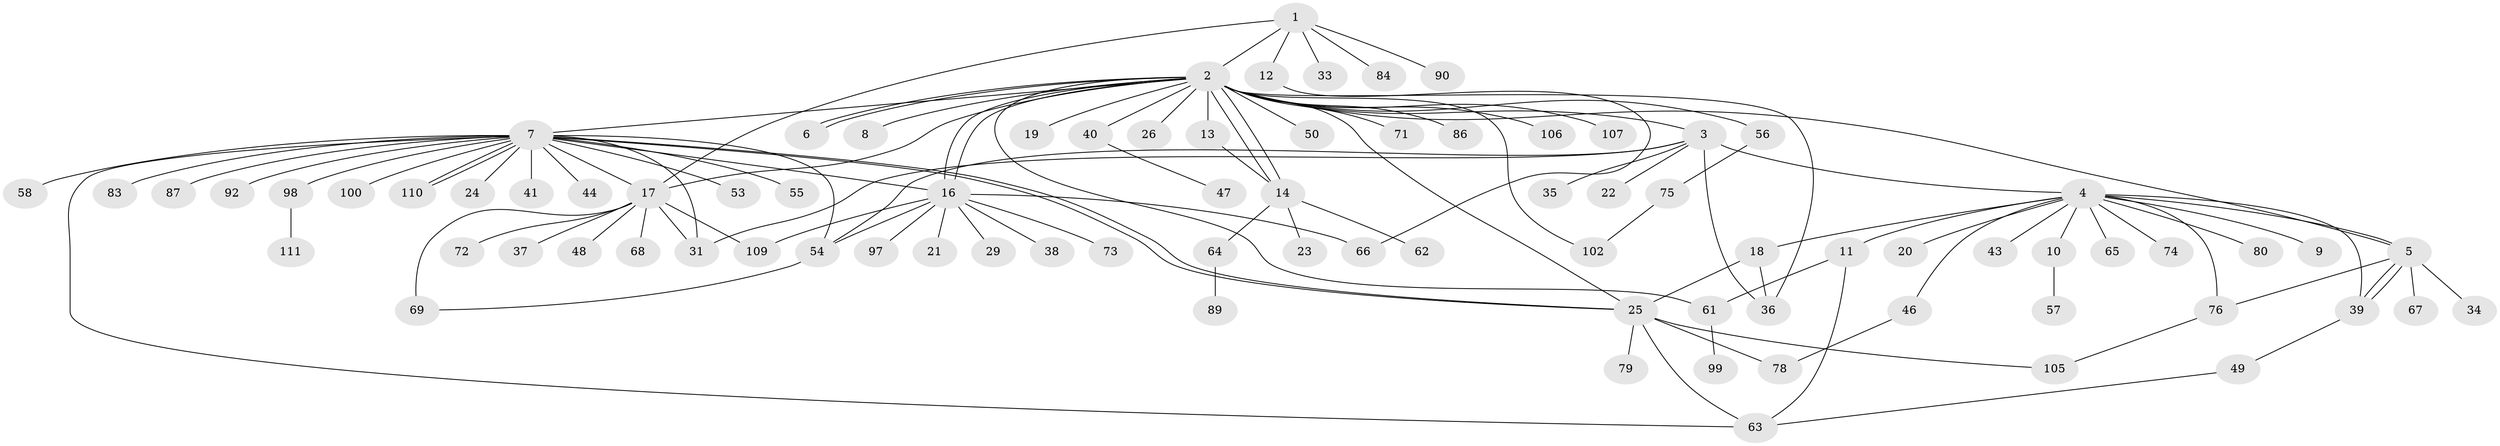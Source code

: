 // Generated by graph-tools (version 1.1) at 2025/23/03/03/25 07:23:51]
// undirected, 85 vertices, 115 edges
graph export_dot {
graph [start="1"]
  node [color=gray90,style=filled];
  1;
  2 [super="+95"];
  3 [super="+70"];
  4 [super="+104"];
  5 [super="+59"];
  6 [super="+81"];
  7 [super="+28"];
  8;
  9;
  10;
  11 [super="+96"];
  12 [super="+27"];
  13 [super="+15"];
  14 [super="+108"];
  16 [super="+30"];
  17 [super="+32"];
  18;
  19 [super="+51"];
  20;
  21;
  22;
  23;
  24 [super="+91"];
  25 [super="+94"];
  26;
  29;
  31;
  33 [super="+52"];
  34;
  35;
  36 [super="+85"];
  37 [super="+77"];
  38 [super="+93"];
  39 [super="+42"];
  40 [super="+45"];
  41;
  43;
  44;
  46;
  47;
  48;
  49 [super="+60"];
  50;
  53;
  54;
  55;
  56;
  57;
  58;
  61 [super="+82"];
  62;
  63 [super="+101"];
  64;
  65;
  66;
  67;
  68;
  69 [super="+88"];
  71;
  72;
  73;
  74;
  75;
  76;
  78;
  79;
  80;
  83;
  84;
  86;
  87;
  89;
  90;
  92;
  97;
  98;
  99;
  100;
  102 [super="+103"];
  105;
  106;
  107;
  109;
  110;
  111;
  1 -- 2;
  1 -- 12;
  1 -- 17;
  1 -- 33;
  1 -- 84;
  1 -- 90;
  2 -- 3;
  2 -- 5;
  2 -- 6;
  2 -- 6;
  2 -- 7;
  2 -- 8;
  2 -- 13;
  2 -- 14;
  2 -- 14;
  2 -- 16 [weight=3];
  2 -- 16;
  2 -- 17;
  2 -- 19;
  2 -- 25;
  2 -- 26;
  2 -- 36;
  2 -- 40;
  2 -- 50;
  2 -- 56;
  2 -- 61;
  2 -- 71;
  2 -- 86;
  2 -- 102;
  2 -- 106;
  2 -- 107;
  3 -- 4;
  3 -- 22;
  3 -- 31;
  3 -- 35;
  3 -- 54;
  3 -- 36;
  4 -- 5;
  4 -- 9;
  4 -- 10;
  4 -- 11;
  4 -- 18;
  4 -- 20;
  4 -- 43;
  4 -- 46;
  4 -- 65;
  4 -- 74;
  4 -- 76;
  4 -- 80;
  4 -- 39;
  5 -- 34;
  5 -- 39;
  5 -- 39;
  5 -- 67;
  5 -- 76;
  7 -- 16;
  7 -- 24;
  7 -- 25;
  7 -- 25;
  7 -- 31;
  7 -- 41;
  7 -- 44;
  7 -- 53;
  7 -- 54;
  7 -- 55;
  7 -- 58;
  7 -- 63;
  7 -- 87;
  7 -- 92;
  7 -- 98;
  7 -- 100;
  7 -- 110;
  7 -- 110;
  7 -- 17;
  7 -- 83;
  10 -- 57;
  11 -- 61;
  11 -- 63;
  12 -- 66;
  13 -- 14;
  14 -- 23;
  14 -- 62;
  14 -- 64;
  16 -- 21;
  16 -- 29;
  16 -- 38;
  16 -- 73;
  16 -- 97;
  16 -- 109;
  16 -- 66;
  16 -- 54;
  17 -- 37;
  17 -- 48;
  17 -- 68;
  17 -- 69 [weight=2];
  17 -- 72;
  17 -- 109;
  17 -- 31;
  18 -- 25;
  18 -- 36;
  25 -- 63;
  25 -- 79;
  25 -- 105;
  25 -- 78;
  39 -- 49;
  40 -- 47;
  46 -- 78;
  49 -- 63;
  54 -- 69;
  56 -- 75;
  61 -- 99;
  64 -- 89;
  75 -- 102;
  76 -- 105;
  98 -- 111;
}

